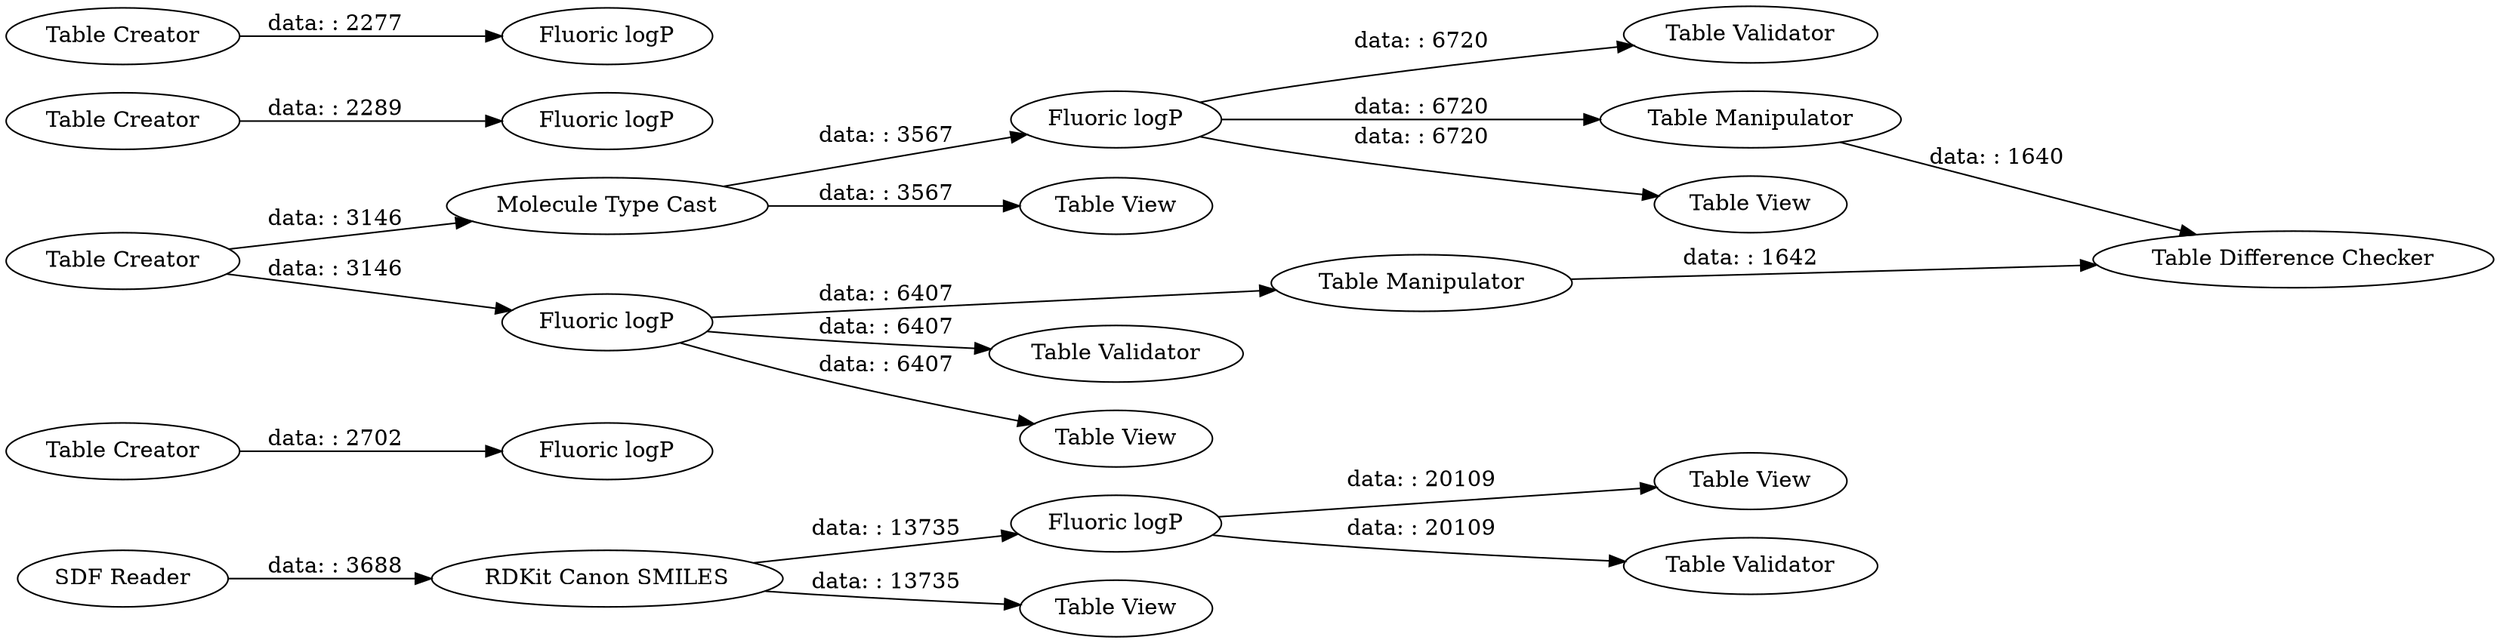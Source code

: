 digraph {
	"-9075441434530404317_64" [label="Fluoric logP"]
	"-9075441434530404317_61" [label="Fluoric logP"]
	"-9075441434530404317_66" [label="Table Validator"]
	"-9075441434530404317_56" [label="Molecule Type Cast"]
	"-9075441434530404317_62" [label="Fluoric logP"]
	"-9075441434530404317_50" [label="Table Manipulator"]
	"-9075441434530404317_47" [label="Table View"]
	"-9075441434530404317_52" [label="Table Difference Checker"]
	"-9075441434530404317_65" [label="Table Validator"]
	"-9075441434530404317_51" [label="Table Manipulator"]
	"-9075441434530404317_24" [label="Table Creator"]
	"-9075441434530404317_59" [label="Fluoric logP"]
	"-9075441434530404317_22" [label="Table Creator"]
	"-9075441434530404317_69" [label="Table Validator"]
	"-9075441434530404317_16" [label="Table Creator"]
	"-9075441434530404317_4" [label="Table View"]
	"-9075441434530404317_60" [label="Fluoric logP"]
	"-9075441434530404317_31" [label="Table View"]
	"-9075441434530404317_45" [label="RDKit Canon SMILES"]
	"-9075441434530404317_57" [label="Table View"]
	"-9075441434530404317_2" [label="Table Creator"]
	"-9075441434530404317_39" [label="SDF Reader"]
	"-9075441434530404317_63" [label="Fluoric logP"]
	"-9075441434530404317_68" [label="Table View"]
	"-9075441434530404317_45" -> "-9075441434530404317_68" [label="data: : 13735"]
	"-9075441434530404317_2" -> "-9075441434530404317_59" [label="data: : 3146"]
	"-9075441434530404317_24" -> "-9075441434530404317_63" [label="data: : 2277"]
	"-9075441434530404317_22" -> "-9075441434530404317_62" [label="data: : 2289"]
	"-9075441434530404317_59" -> "-9075441434530404317_50" [label="data: : 6407"]
	"-9075441434530404317_60" -> "-9075441434530404317_31" [label="data: : 6720"]
	"-9075441434530404317_51" -> "-9075441434530404317_52" [label="data: : 1640"]
	"-9075441434530404317_50" -> "-9075441434530404317_52" [label="data: : 1642"]
	"-9075441434530404317_60" -> "-9075441434530404317_51" [label="data: : 6720"]
	"-9075441434530404317_64" -> "-9075441434530404317_47" [label="data: : 20109"]
	"-9075441434530404317_64" -> "-9075441434530404317_69" [label="data: : 20109"]
	"-9075441434530404317_56" -> "-9075441434530404317_60" [label="data: : 3567"]
	"-9075441434530404317_2" -> "-9075441434530404317_56" [label="data: : 3146"]
	"-9075441434530404317_59" -> "-9075441434530404317_65" [label="data: : 6407"]
	"-9075441434530404317_45" -> "-9075441434530404317_64" [label="data: : 13735"]
	"-9075441434530404317_59" -> "-9075441434530404317_4" [label="data: : 6407"]
	"-9075441434530404317_56" -> "-9075441434530404317_57" [label="data: : 3567"]
	"-9075441434530404317_16" -> "-9075441434530404317_61" [label="data: : 2702"]
	"-9075441434530404317_60" -> "-9075441434530404317_66" [label="data: : 6720"]
	"-9075441434530404317_39" -> "-9075441434530404317_45" [label="data: : 3688"]
	rankdir=LR
}

